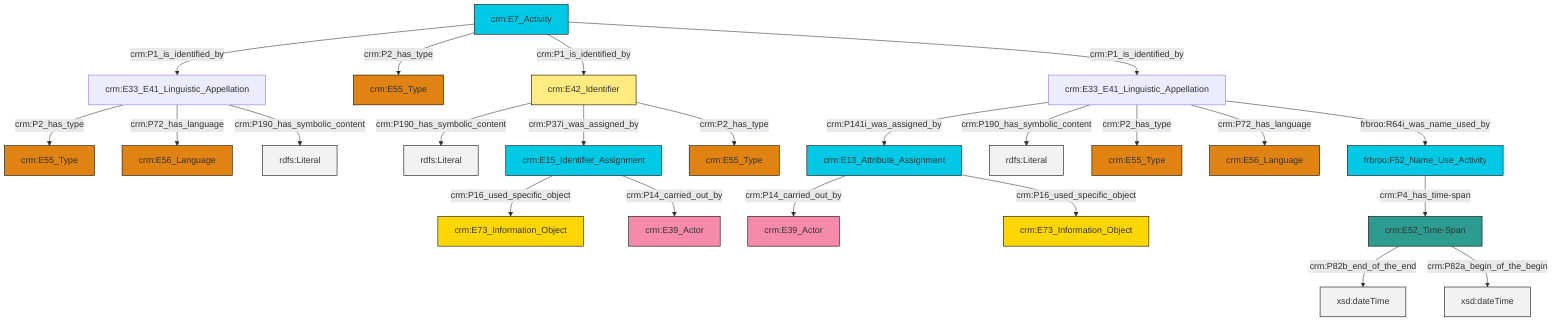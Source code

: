 graph TD
classDef Literal fill:#f2f2f2,stroke:#000000;
classDef CRM_Entity fill:#FFFFFF,stroke:#000000;
classDef Temporal_Entity fill:#00C9E6, stroke:#000000;
classDef Type fill:#E18312, stroke:#000000;
classDef Time-Span fill:#2C9C91, stroke:#000000;
classDef Appellation fill:#FFEB7F, stroke:#000000;
classDef Place fill:#008836, stroke:#000000;
classDef Persistent_Item fill:#B266B2, stroke:#000000;
classDef Conceptual_Object fill:#FFD700, stroke:#000000;
classDef Physical_Thing fill:#D2B48C, stroke:#000000;
classDef Actor fill:#f58aad, stroke:#000000;
classDef PC_Classes fill:#4ce600, stroke:#000000;
classDef Multi fill:#cccccc,stroke:#000000;

0["crm:E33_E41_Linguistic_Appellation"]:::Default -->|crm:P141i_was_assigned_by| 1["crm:E13_Attribute_Assignment"]:::Temporal_Entity
0["crm:E33_E41_Linguistic_Appellation"]:::Default -->|crm:P190_has_symbolic_content| 2[rdfs:Literal]:::Literal
3["crm:E33_E41_Linguistic_Appellation"]:::Default -->|crm:P2_has_type| 4["crm:E55_Type"]:::Type
3["crm:E33_E41_Linguistic_Appellation"]:::Default -->|crm:P72_has_language| 5["crm:E56_Language"]:::Type
14["crm:E42_Identifier"]:::Appellation -->|crm:P190_has_symbolic_content| 15[rdfs:Literal]:::Literal
16["frbroo:F52_Name_Use_Activity"]:::Temporal_Entity -->|crm:P4_has_time-span| 17["crm:E52_Time-Span"]:::Time-Span
22["crm:E7_Activity"]:::Temporal_Entity -->|crm:P1_is_identified_by| 3["crm:E33_E41_Linguistic_Appellation"]:::Default
0["crm:E33_E41_Linguistic_Appellation"]:::Default -->|crm:P2_has_type| 6["crm:E55_Type"]:::Type
3["crm:E33_E41_Linguistic_Appellation"]:::Default -->|crm:P190_has_symbolic_content| 24[rdfs:Literal]:::Literal
22["crm:E7_Activity"]:::Temporal_Entity -->|crm:P2_has_type| 12["crm:E55_Type"]:::Type
22["crm:E7_Activity"]:::Temporal_Entity -->|crm:P1_is_identified_by| 14["crm:E42_Identifier"]:::Appellation
27["crm:E15_Identifier_Assignment"]:::Temporal_Entity -->|crm:P16_used_specific_object| 20["crm:E73_Information_Object"]:::Conceptual_Object
22["crm:E7_Activity"]:::Temporal_Entity -->|crm:P1_is_identified_by| 0["crm:E33_E41_Linguistic_Appellation"]:::Default
0["crm:E33_E41_Linguistic_Appellation"]:::Default -->|crm:P72_has_language| 28["crm:E56_Language"]:::Type
27["crm:E15_Identifier_Assignment"]:::Temporal_Entity -->|crm:P14_carried_out_by| 25["crm:E39_Actor"]:::Actor
14["crm:E42_Identifier"]:::Appellation -->|crm:P37i_was_assigned_by| 27["crm:E15_Identifier_Assignment"]:::Temporal_Entity
17["crm:E52_Time-Span"]:::Time-Span -->|crm:P82b_end_of_the_end| 35[xsd:dateTime]:::Literal
1["crm:E13_Attribute_Assignment"]:::Temporal_Entity -->|crm:P14_carried_out_by| 32["crm:E39_Actor"]:::Actor
0["crm:E33_E41_Linguistic_Appellation"]:::Default -->|frbroo:R64i_was_name_used_by| 16["frbroo:F52_Name_Use_Activity"]:::Temporal_Entity
1["crm:E13_Attribute_Assignment"]:::Temporal_Entity -->|crm:P16_used_specific_object| 10["crm:E73_Information_Object"]:::Conceptual_Object
14["crm:E42_Identifier"]:::Appellation -->|crm:P2_has_type| 8["crm:E55_Type"]:::Type
17["crm:E52_Time-Span"]:::Time-Span -->|crm:P82a_begin_of_the_begin| 40[xsd:dateTime]:::Literal